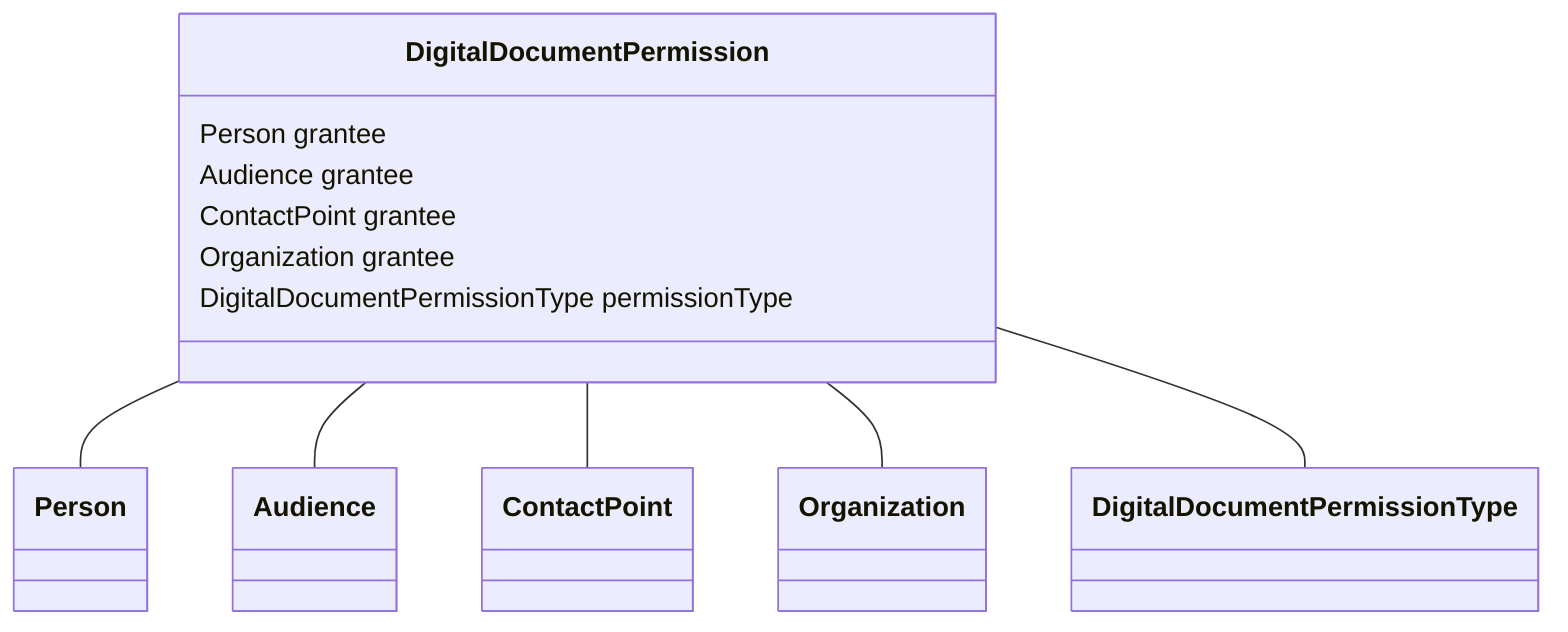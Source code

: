 classDiagram
  DigitalDocumentPermission -- Person
  DigitalDocumentPermission -- Audience
  DigitalDocumentPermission -- ContactPoint
  DigitalDocumentPermission -- Organization
  DigitalDocumentPermission -- DigitalDocumentPermissionType


class DigitalDocumentPermission {

  Person grantee
  Audience grantee
  ContactPoint grantee
  Organization grantee
  DigitalDocumentPermissionType permissionType

 }